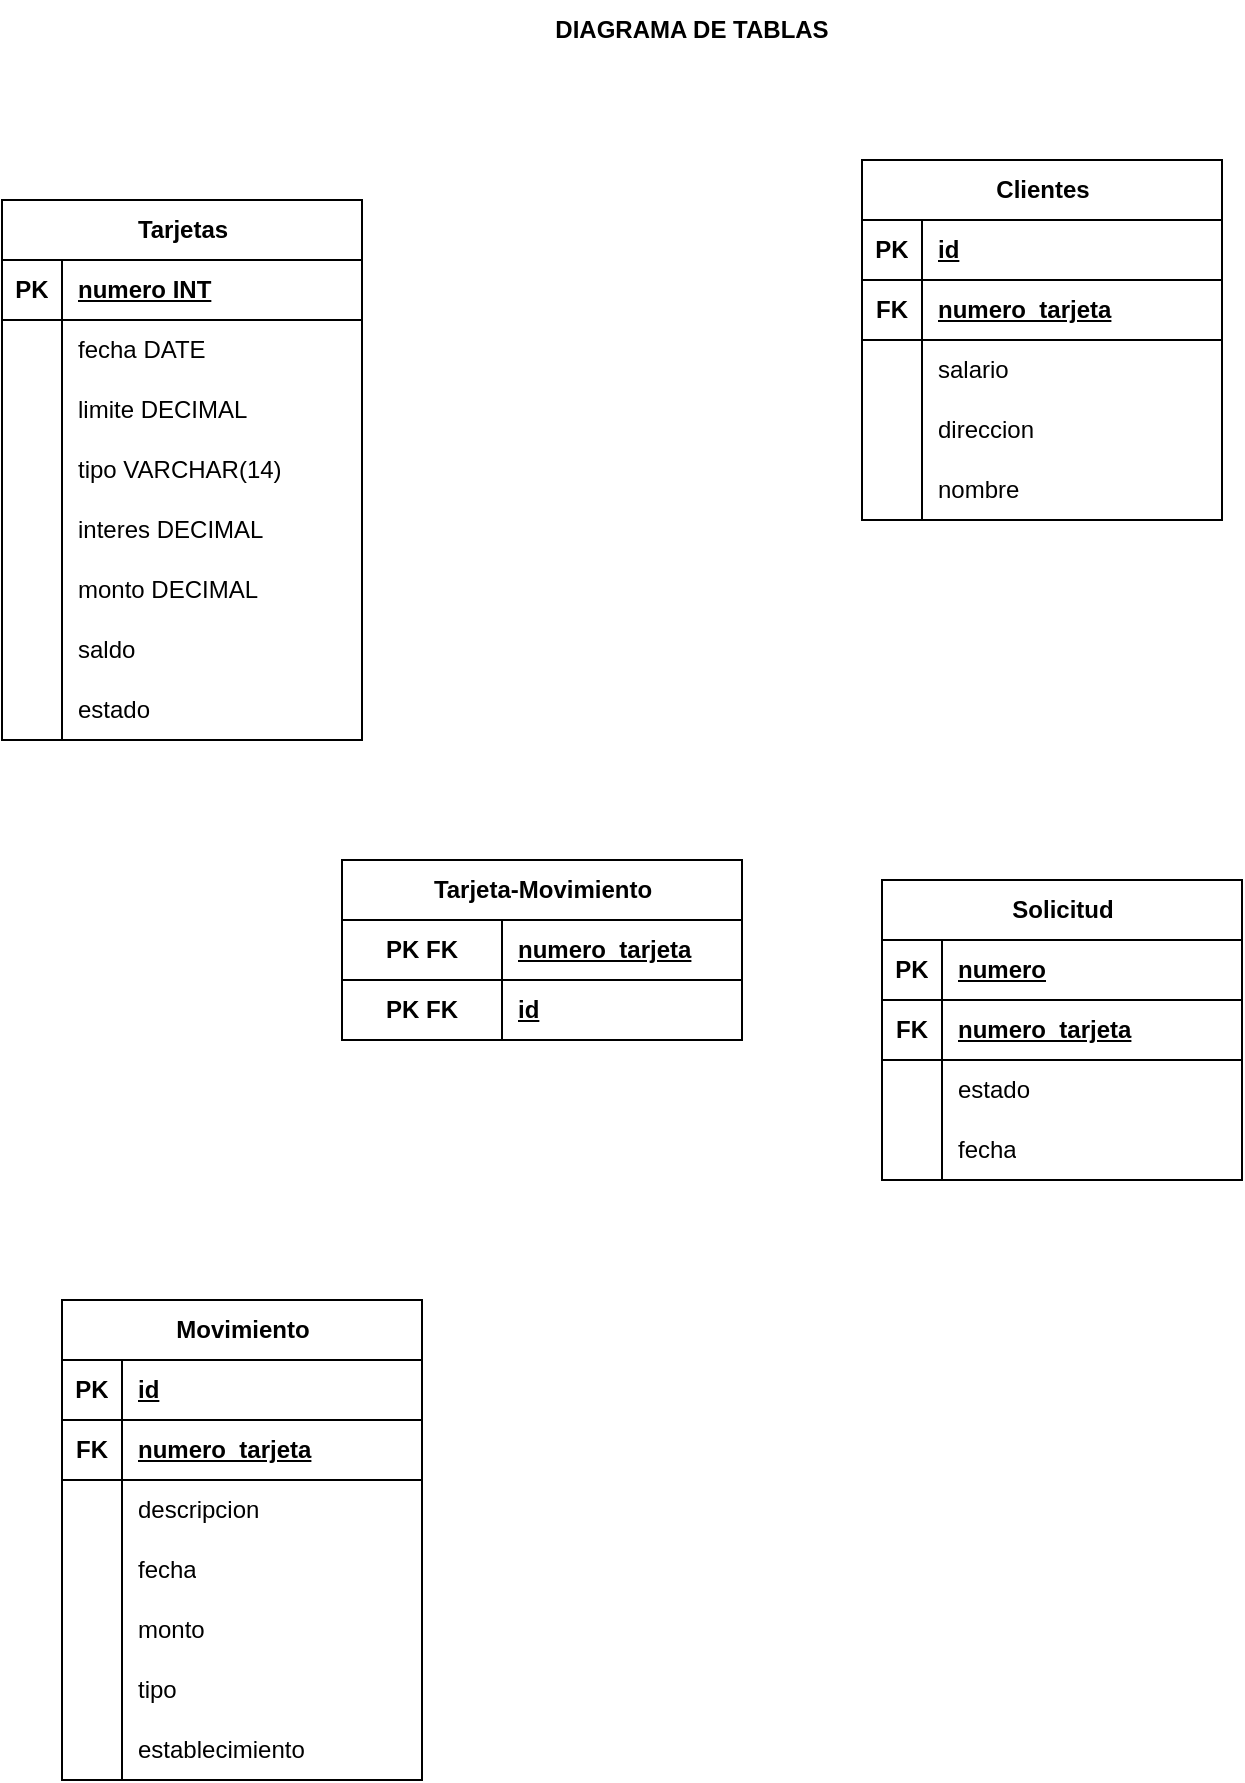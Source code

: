 <mxfile version="24.6.4" type="device">
  <diagram name="Page-1" id="0SipkktNLNqQ5V1EofY9">
    <mxGraphModel dx="436" dy="782" grid="1" gridSize="10" guides="1" tooltips="1" connect="1" arrows="1" fold="1" page="1" pageScale="1" pageWidth="850" pageHeight="1100" math="0" shadow="0">
      <root>
        <mxCell id="0" />
        <mxCell id="1" parent="0" />
        <mxCell id="RIX91vbDMp-Cgg9p0G7m-1" value="Solicitud&lt;span style=&quot;color: rgba(0, 0, 0, 0); font-family: monospace; font-size: 0px; font-weight: 400; text-align: start;&quot;&gt;%3CmxGraphModel%3E%3Croot%3E%3CmxCell%20id%3D%220%22%2F%3E%3CmxCell%20id%3D%221%22%20parent%3D%220%22%2F%3E%3CmxCell%20id%3D%222%22%20value%3D%22%22%20style%3D%22edgeStyle%3DentityRelationEdgeStyle%3BfontSize%3D12%3Bhtml%3D1%3BendArrow%3DERmany%3Brounded%3D0%3BexitX%3D0.329%3BexitY%3D1.05%3BexitDx%3D0%3BexitDy%3D0%3BexitPerimeter%3D0%3B%22%20edge%3D%221%22%20parent%3D%221%22%3E%3CmxGeometry%20width%3D%22100%22%20height%3D%22100%22%20relative%3D%221%22%20as%3D%22geometry%22%3E%3CmxPoint%20x%3D%22201%22%20y%3D%22212%22%20as%3D%22sourcePoint%22%2F%3E%3CmxPoint%20x%3D%22275%22%20y%3D%22390%22%20as%3D%22targetPoint%22%2F%3E%3C%2FmxGeometry%3E%3C%2FmxCell%3E%3C%2Froot%3E%3C%2FmxGraphModel%3E&lt;/span&gt;&lt;span style=&quot;color: rgba(0, 0, 0, 0); font-family: monospace; font-size: 0px; font-weight: 400; text-align: start;&quot;&gt;%3CmxGraphModel%3E%3Croot%3E%3CmxCell%20id%3D%220%22%2F%3E%3CmxCell%20id%3D%221%22%20parent%3D%220%22%2F%3E%3CmxCell%20id%3D%222%22%20value%3D%22%22%20style%3D%22edgeStyle%3DentityRelationEdgeStyle%3BfontSize%3D12%3Bhtml%3D1%3BendArrow%3DERmany%3Brounded%3D0%3BexitX%3D0.329%3BexitY%3D1.05%3BexitDx%3D0%3BexitDy%3D0%3BexitPerimeter%3D0%3B%22%20edge%3D%221%22%20parent%3D%221%22%3E%3CmxGeometry%20width%3D%22100%22%20height%3D%22100%22%20relative%3D%221%22%20as%3D%22geometry%22%3E%3CmxPoint%20x%3D%22201%22%20y%3D%22212%22%20as%3D%22sourcePoint%22%2F%3E%3CmxPoint%20x%3D%22275%22%20y%3D%22390%22%20as%3D%22targetPoint%22%2F%3E%3C%2FmxGeometry%3E%3C%2FmxCell%3E%3C%2Froot%3E%3C%2FmxGraphModel%3E&lt;/span&gt;" style="shape=table;startSize=30;container=1;collapsible=1;childLayout=tableLayout;fixedRows=1;rowLines=0;fontStyle=1;align=center;resizeLast=1;html=1;" parent="1" vertex="1">
          <mxGeometry x="520" y="450" width="180" height="150" as="geometry" />
        </mxCell>
        <mxCell id="RIX91vbDMp-Cgg9p0G7m-2" value="" style="shape=tableRow;horizontal=0;startSize=0;swimlaneHead=0;swimlaneBody=0;fillColor=none;collapsible=0;dropTarget=0;points=[[0,0.5],[1,0.5]];portConstraint=eastwest;top=0;left=0;right=0;bottom=1;" parent="RIX91vbDMp-Cgg9p0G7m-1" vertex="1">
          <mxGeometry y="30" width="180" height="30" as="geometry" />
        </mxCell>
        <mxCell id="RIX91vbDMp-Cgg9p0G7m-3" value="PK" style="shape=partialRectangle;connectable=0;fillColor=none;top=0;left=0;bottom=0;right=0;fontStyle=1;overflow=hidden;whiteSpace=wrap;html=1;" parent="RIX91vbDMp-Cgg9p0G7m-2" vertex="1">
          <mxGeometry width="30" height="30" as="geometry">
            <mxRectangle width="30" height="30" as="alternateBounds" />
          </mxGeometry>
        </mxCell>
        <mxCell id="RIX91vbDMp-Cgg9p0G7m-4" value="numero" style="shape=partialRectangle;connectable=0;fillColor=none;top=0;left=0;bottom=0;right=0;align=left;spacingLeft=6;fontStyle=5;overflow=hidden;whiteSpace=wrap;html=1;" parent="RIX91vbDMp-Cgg9p0G7m-2" vertex="1">
          <mxGeometry x="30" width="150" height="30" as="geometry">
            <mxRectangle width="150" height="30" as="alternateBounds" />
          </mxGeometry>
        </mxCell>
        <mxCell id="8qcWvifWZt7qtsfBFhaZ-47" value="" style="shape=tableRow;horizontal=0;startSize=0;swimlaneHead=0;swimlaneBody=0;fillColor=none;collapsible=0;dropTarget=0;points=[[0,0.5],[1,0.5]];portConstraint=eastwest;top=0;left=0;right=0;bottom=1;" vertex="1" parent="RIX91vbDMp-Cgg9p0G7m-1">
          <mxGeometry y="60" width="180" height="30" as="geometry" />
        </mxCell>
        <mxCell id="8qcWvifWZt7qtsfBFhaZ-48" value="FK" style="shape=partialRectangle;connectable=0;fillColor=none;top=0;left=0;bottom=0;right=0;fontStyle=1;overflow=hidden;whiteSpace=wrap;html=1;" vertex="1" parent="8qcWvifWZt7qtsfBFhaZ-47">
          <mxGeometry width="30" height="30" as="geometry">
            <mxRectangle width="30" height="30" as="alternateBounds" />
          </mxGeometry>
        </mxCell>
        <mxCell id="8qcWvifWZt7qtsfBFhaZ-49" value="numero_tarjeta" style="shape=partialRectangle;connectable=0;fillColor=none;top=0;left=0;bottom=0;right=0;align=left;spacingLeft=6;fontStyle=5;overflow=hidden;whiteSpace=wrap;html=1;" vertex="1" parent="8qcWvifWZt7qtsfBFhaZ-47">
          <mxGeometry x="30" width="150" height="30" as="geometry">
            <mxRectangle width="150" height="30" as="alternateBounds" />
          </mxGeometry>
        </mxCell>
        <mxCell id="RIX91vbDMp-Cgg9p0G7m-5" value="" style="shape=tableRow;horizontal=0;startSize=0;swimlaneHead=0;swimlaneBody=0;fillColor=none;collapsible=0;dropTarget=0;points=[[0,0.5],[1,0.5]];portConstraint=eastwest;top=0;left=0;right=0;bottom=0;" parent="RIX91vbDMp-Cgg9p0G7m-1" vertex="1">
          <mxGeometry y="90" width="180" height="30" as="geometry" />
        </mxCell>
        <mxCell id="RIX91vbDMp-Cgg9p0G7m-6" value="" style="shape=partialRectangle;connectable=0;fillColor=none;top=0;left=0;bottom=0;right=0;editable=1;overflow=hidden;whiteSpace=wrap;html=1;" parent="RIX91vbDMp-Cgg9p0G7m-5" vertex="1">
          <mxGeometry width="30" height="30" as="geometry">
            <mxRectangle width="30" height="30" as="alternateBounds" />
          </mxGeometry>
        </mxCell>
        <mxCell id="RIX91vbDMp-Cgg9p0G7m-7" value="estado" style="shape=partialRectangle;connectable=0;fillColor=none;top=0;left=0;bottom=0;right=0;align=left;spacingLeft=6;overflow=hidden;whiteSpace=wrap;html=1;" parent="RIX91vbDMp-Cgg9p0G7m-5" vertex="1">
          <mxGeometry x="30" width="150" height="30" as="geometry">
            <mxRectangle width="150" height="30" as="alternateBounds" />
          </mxGeometry>
        </mxCell>
        <mxCell id="RIX91vbDMp-Cgg9p0G7m-8" value="" style="shape=tableRow;horizontal=0;startSize=0;swimlaneHead=0;swimlaneBody=0;fillColor=none;collapsible=0;dropTarget=0;points=[[0,0.5],[1,0.5]];portConstraint=eastwest;top=0;left=0;right=0;bottom=0;" parent="RIX91vbDMp-Cgg9p0G7m-1" vertex="1">
          <mxGeometry y="120" width="180" height="30" as="geometry" />
        </mxCell>
        <mxCell id="RIX91vbDMp-Cgg9p0G7m-9" value="" style="shape=partialRectangle;connectable=0;fillColor=none;top=0;left=0;bottom=0;right=0;editable=1;overflow=hidden;whiteSpace=wrap;html=1;" parent="RIX91vbDMp-Cgg9p0G7m-8" vertex="1">
          <mxGeometry width="30" height="30" as="geometry">
            <mxRectangle width="30" height="30" as="alternateBounds" />
          </mxGeometry>
        </mxCell>
        <mxCell id="RIX91vbDMp-Cgg9p0G7m-10" value="fecha" style="shape=partialRectangle;connectable=0;fillColor=none;top=0;left=0;bottom=0;right=0;align=left;spacingLeft=6;overflow=hidden;whiteSpace=wrap;html=1;" parent="RIX91vbDMp-Cgg9p0G7m-8" vertex="1">
          <mxGeometry x="30" width="150" height="30" as="geometry">
            <mxRectangle width="150" height="30" as="alternateBounds" />
          </mxGeometry>
        </mxCell>
        <mxCell id="RIX91vbDMp-Cgg9p0G7m-14" value="Movimiento" style="shape=table;startSize=30;container=1;collapsible=1;childLayout=tableLayout;fixedRows=1;rowLines=0;fontStyle=1;align=center;resizeLast=1;html=1;" parent="1" vertex="1">
          <mxGeometry x="110" y="660" width="180" height="240" as="geometry" />
        </mxCell>
        <mxCell id="RIX91vbDMp-Cgg9p0G7m-15" value="" style="shape=tableRow;horizontal=0;startSize=0;swimlaneHead=0;swimlaneBody=0;fillColor=none;collapsible=0;dropTarget=0;points=[[0,0.5],[1,0.5]];portConstraint=eastwest;top=0;left=0;right=0;bottom=1;" parent="RIX91vbDMp-Cgg9p0G7m-14" vertex="1">
          <mxGeometry y="30" width="180" height="30" as="geometry" />
        </mxCell>
        <mxCell id="RIX91vbDMp-Cgg9p0G7m-16" value="PK" style="shape=partialRectangle;connectable=0;fillColor=none;top=0;left=0;bottom=0;right=0;fontStyle=1;overflow=hidden;whiteSpace=wrap;html=1;" parent="RIX91vbDMp-Cgg9p0G7m-15" vertex="1">
          <mxGeometry width="30" height="30" as="geometry">
            <mxRectangle width="30" height="30" as="alternateBounds" />
          </mxGeometry>
        </mxCell>
        <mxCell id="RIX91vbDMp-Cgg9p0G7m-17" value="id" style="shape=partialRectangle;connectable=0;fillColor=none;top=0;left=0;bottom=0;right=0;align=left;spacingLeft=6;fontStyle=5;overflow=hidden;whiteSpace=wrap;html=1;" parent="RIX91vbDMp-Cgg9p0G7m-15" vertex="1">
          <mxGeometry x="30" width="150" height="30" as="geometry">
            <mxRectangle width="150" height="30" as="alternateBounds" />
          </mxGeometry>
        </mxCell>
        <mxCell id="8qcWvifWZt7qtsfBFhaZ-41" value="" style="shape=tableRow;horizontal=0;startSize=0;swimlaneHead=0;swimlaneBody=0;fillColor=none;collapsible=0;dropTarget=0;points=[[0,0.5],[1,0.5]];portConstraint=eastwest;top=0;left=0;right=0;bottom=1;" vertex="1" parent="RIX91vbDMp-Cgg9p0G7m-14">
          <mxGeometry y="60" width="180" height="30" as="geometry" />
        </mxCell>
        <mxCell id="8qcWvifWZt7qtsfBFhaZ-42" value="FK" style="shape=partialRectangle;connectable=0;fillColor=none;top=0;left=0;bottom=0;right=0;fontStyle=1;overflow=hidden;whiteSpace=wrap;html=1;" vertex="1" parent="8qcWvifWZt7qtsfBFhaZ-41">
          <mxGeometry width="30" height="30" as="geometry">
            <mxRectangle width="30" height="30" as="alternateBounds" />
          </mxGeometry>
        </mxCell>
        <mxCell id="8qcWvifWZt7qtsfBFhaZ-43" value="numero_tarjeta" style="shape=partialRectangle;connectable=0;fillColor=none;top=0;left=0;bottom=0;right=0;align=left;spacingLeft=6;fontStyle=5;overflow=hidden;whiteSpace=wrap;html=1;" vertex="1" parent="8qcWvifWZt7qtsfBFhaZ-41">
          <mxGeometry x="30" width="150" height="30" as="geometry">
            <mxRectangle width="150" height="30" as="alternateBounds" />
          </mxGeometry>
        </mxCell>
        <mxCell id="RIX91vbDMp-Cgg9p0G7m-18" value="" style="shape=tableRow;horizontal=0;startSize=0;swimlaneHead=0;swimlaneBody=0;fillColor=none;collapsible=0;dropTarget=0;points=[[0,0.5],[1,0.5]];portConstraint=eastwest;top=0;left=0;right=0;bottom=0;" parent="RIX91vbDMp-Cgg9p0G7m-14" vertex="1">
          <mxGeometry y="90" width="180" height="30" as="geometry" />
        </mxCell>
        <mxCell id="RIX91vbDMp-Cgg9p0G7m-19" value="" style="shape=partialRectangle;connectable=0;fillColor=none;top=0;left=0;bottom=0;right=0;editable=1;overflow=hidden;whiteSpace=wrap;html=1;" parent="RIX91vbDMp-Cgg9p0G7m-18" vertex="1">
          <mxGeometry width="30" height="30" as="geometry">
            <mxRectangle width="30" height="30" as="alternateBounds" />
          </mxGeometry>
        </mxCell>
        <mxCell id="RIX91vbDMp-Cgg9p0G7m-20" value="descripcion" style="shape=partialRectangle;connectable=0;fillColor=none;top=0;left=0;bottom=0;right=0;align=left;spacingLeft=6;overflow=hidden;whiteSpace=wrap;html=1;" parent="RIX91vbDMp-Cgg9p0G7m-18" vertex="1">
          <mxGeometry x="30" width="150" height="30" as="geometry">
            <mxRectangle width="150" height="30" as="alternateBounds" />
          </mxGeometry>
        </mxCell>
        <mxCell id="RIX91vbDMp-Cgg9p0G7m-21" value="" style="shape=tableRow;horizontal=0;startSize=0;swimlaneHead=0;swimlaneBody=0;fillColor=none;collapsible=0;dropTarget=0;points=[[0,0.5],[1,0.5]];portConstraint=eastwest;top=0;left=0;right=0;bottom=0;" parent="RIX91vbDMp-Cgg9p0G7m-14" vertex="1">
          <mxGeometry y="120" width="180" height="30" as="geometry" />
        </mxCell>
        <mxCell id="RIX91vbDMp-Cgg9p0G7m-22" value="" style="shape=partialRectangle;connectable=0;fillColor=none;top=0;left=0;bottom=0;right=0;editable=1;overflow=hidden;whiteSpace=wrap;html=1;" parent="RIX91vbDMp-Cgg9p0G7m-21" vertex="1">
          <mxGeometry width="30" height="30" as="geometry">
            <mxRectangle width="30" height="30" as="alternateBounds" />
          </mxGeometry>
        </mxCell>
        <mxCell id="RIX91vbDMp-Cgg9p0G7m-23" value="fecha" style="shape=partialRectangle;connectable=0;fillColor=none;top=0;left=0;bottom=0;right=0;align=left;spacingLeft=6;overflow=hidden;whiteSpace=wrap;html=1;" parent="RIX91vbDMp-Cgg9p0G7m-21" vertex="1">
          <mxGeometry x="30" width="150" height="30" as="geometry">
            <mxRectangle width="150" height="30" as="alternateBounds" />
          </mxGeometry>
        </mxCell>
        <mxCell id="RIX91vbDMp-Cgg9p0G7m-24" value="" style="shape=tableRow;horizontal=0;startSize=0;swimlaneHead=0;swimlaneBody=0;fillColor=none;collapsible=0;dropTarget=0;points=[[0,0.5],[1,0.5]];portConstraint=eastwest;top=0;left=0;right=0;bottom=0;" parent="RIX91vbDMp-Cgg9p0G7m-14" vertex="1">
          <mxGeometry y="150" width="180" height="30" as="geometry" />
        </mxCell>
        <mxCell id="RIX91vbDMp-Cgg9p0G7m-25" value="" style="shape=partialRectangle;connectable=0;fillColor=none;top=0;left=0;bottom=0;right=0;editable=1;overflow=hidden;whiteSpace=wrap;html=1;" parent="RIX91vbDMp-Cgg9p0G7m-24" vertex="1">
          <mxGeometry width="30" height="30" as="geometry">
            <mxRectangle width="30" height="30" as="alternateBounds" />
          </mxGeometry>
        </mxCell>
        <mxCell id="RIX91vbDMp-Cgg9p0G7m-26" value="monto" style="shape=partialRectangle;connectable=0;fillColor=none;top=0;left=0;bottom=0;right=0;align=left;spacingLeft=6;overflow=hidden;whiteSpace=wrap;html=1;" parent="RIX91vbDMp-Cgg9p0G7m-24" vertex="1">
          <mxGeometry x="30" width="150" height="30" as="geometry">
            <mxRectangle width="150" height="30" as="alternateBounds" />
          </mxGeometry>
        </mxCell>
        <mxCell id="8qcWvifWZt7qtsfBFhaZ-35" value="" style="shape=tableRow;horizontal=0;startSize=0;swimlaneHead=0;swimlaneBody=0;fillColor=none;collapsible=0;dropTarget=0;points=[[0,0.5],[1,0.5]];portConstraint=eastwest;top=0;left=0;right=0;bottom=0;" vertex="1" parent="RIX91vbDMp-Cgg9p0G7m-14">
          <mxGeometry y="180" width="180" height="30" as="geometry" />
        </mxCell>
        <mxCell id="8qcWvifWZt7qtsfBFhaZ-36" value="" style="shape=partialRectangle;connectable=0;fillColor=none;top=0;left=0;bottom=0;right=0;editable=1;overflow=hidden;whiteSpace=wrap;html=1;" vertex="1" parent="8qcWvifWZt7qtsfBFhaZ-35">
          <mxGeometry width="30" height="30" as="geometry">
            <mxRectangle width="30" height="30" as="alternateBounds" />
          </mxGeometry>
        </mxCell>
        <mxCell id="8qcWvifWZt7qtsfBFhaZ-37" value="tipo" style="shape=partialRectangle;connectable=0;fillColor=none;top=0;left=0;bottom=0;right=0;align=left;spacingLeft=6;overflow=hidden;whiteSpace=wrap;html=1;" vertex="1" parent="8qcWvifWZt7qtsfBFhaZ-35">
          <mxGeometry x="30" width="150" height="30" as="geometry">
            <mxRectangle width="150" height="30" as="alternateBounds" />
          </mxGeometry>
        </mxCell>
        <mxCell id="8qcWvifWZt7qtsfBFhaZ-38" value="" style="shape=tableRow;horizontal=0;startSize=0;swimlaneHead=0;swimlaneBody=0;fillColor=none;collapsible=0;dropTarget=0;points=[[0,0.5],[1,0.5]];portConstraint=eastwest;top=0;left=0;right=0;bottom=0;" vertex="1" parent="RIX91vbDMp-Cgg9p0G7m-14">
          <mxGeometry y="210" width="180" height="30" as="geometry" />
        </mxCell>
        <mxCell id="8qcWvifWZt7qtsfBFhaZ-39" value="" style="shape=partialRectangle;connectable=0;fillColor=none;top=0;left=0;bottom=0;right=0;editable=1;overflow=hidden;whiteSpace=wrap;html=1;" vertex="1" parent="8qcWvifWZt7qtsfBFhaZ-38">
          <mxGeometry width="30" height="30" as="geometry">
            <mxRectangle width="30" height="30" as="alternateBounds" />
          </mxGeometry>
        </mxCell>
        <mxCell id="8qcWvifWZt7qtsfBFhaZ-40" value="establecimiento" style="shape=partialRectangle;connectable=0;fillColor=none;top=0;left=0;bottom=0;right=0;align=left;spacingLeft=6;overflow=hidden;whiteSpace=wrap;html=1;" vertex="1" parent="8qcWvifWZt7qtsfBFhaZ-38">
          <mxGeometry x="30" width="150" height="30" as="geometry">
            <mxRectangle width="150" height="30" as="alternateBounds" />
          </mxGeometry>
        </mxCell>
        <mxCell id="RIX91vbDMp-Cgg9p0G7m-27" value="Clientes" style="shape=table;startSize=30;container=1;collapsible=1;childLayout=tableLayout;fixedRows=1;rowLines=0;fontStyle=1;align=center;resizeLast=1;html=1;" parent="1" vertex="1">
          <mxGeometry x="510" y="90" width="180" height="180" as="geometry" />
        </mxCell>
        <mxCell id="RIX91vbDMp-Cgg9p0G7m-28" value="" style="shape=tableRow;horizontal=0;startSize=0;swimlaneHead=0;swimlaneBody=0;fillColor=none;collapsible=0;dropTarget=0;points=[[0,0.5],[1,0.5]];portConstraint=eastwest;top=0;left=0;right=0;bottom=1;" parent="RIX91vbDMp-Cgg9p0G7m-27" vertex="1">
          <mxGeometry y="30" width="180" height="30" as="geometry" />
        </mxCell>
        <mxCell id="RIX91vbDMp-Cgg9p0G7m-29" value="PK" style="shape=partialRectangle;connectable=0;fillColor=none;top=0;left=0;bottom=0;right=0;fontStyle=1;overflow=hidden;whiteSpace=wrap;html=1;" parent="RIX91vbDMp-Cgg9p0G7m-28" vertex="1">
          <mxGeometry width="30" height="30" as="geometry">
            <mxRectangle width="30" height="30" as="alternateBounds" />
          </mxGeometry>
        </mxCell>
        <mxCell id="RIX91vbDMp-Cgg9p0G7m-30" value="id" style="shape=partialRectangle;connectable=0;fillColor=none;top=0;left=0;bottom=0;right=0;align=left;spacingLeft=6;fontStyle=5;overflow=hidden;whiteSpace=wrap;html=1;" parent="RIX91vbDMp-Cgg9p0G7m-28" vertex="1">
          <mxGeometry x="30" width="150" height="30" as="geometry">
            <mxRectangle width="150" height="30" as="alternateBounds" />
          </mxGeometry>
        </mxCell>
        <mxCell id="8qcWvifWZt7qtsfBFhaZ-44" value="" style="shape=tableRow;horizontal=0;startSize=0;swimlaneHead=0;swimlaneBody=0;fillColor=none;collapsible=0;dropTarget=0;points=[[0,0.5],[1,0.5]];portConstraint=eastwest;top=0;left=0;right=0;bottom=1;" vertex="1" parent="RIX91vbDMp-Cgg9p0G7m-27">
          <mxGeometry y="60" width="180" height="30" as="geometry" />
        </mxCell>
        <mxCell id="8qcWvifWZt7qtsfBFhaZ-45" value="FK" style="shape=partialRectangle;connectable=0;fillColor=none;top=0;left=0;bottom=0;right=0;fontStyle=1;overflow=hidden;whiteSpace=wrap;html=1;" vertex="1" parent="8qcWvifWZt7qtsfBFhaZ-44">
          <mxGeometry width="30" height="30" as="geometry">
            <mxRectangle width="30" height="30" as="alternateBounds" />
          </mxGeometry>
        </mxCell>
        <mxCell id="8qcWvifWZt7qtsfBFhaZ-46" value="numero_tarjeta" style="shape=partialRectangle;connectable=0;fillColor=none;top=0;left=0;bottom=0;right=0;align=left;spacingLeft=6;fontStyle=5;overflow=hidden;whiteSpace=wrap;html=1;" vertex="1" parent="8qcWvifWZt7qtsfBFhaZ-44">
          <mxGeometry x="30" width="150" height="30" as="geometry">
            <mxRectangle width="150" height="30" as="alternateBounds" />
          </mxGeometry>
        </mxCell>
        <mxCell id="RIX91vbDMp-Cgg9p0G7m-31" value="" style="shape=tableRow;horizontal=0;startSize=0;swimlaneHead=0;swimlaneBody=0;fillColor=none;collapsible=0;dropTarget=0;points=[[0,0.5],[1,0.5]];portConstraint=eastwest;top=0;left=0;right=0;bottom=0;" parent="RIX91vbDMp-Cgg9p0G7m-27" vertex="1">
          <mxGeometry y="90" width="180" height="30" as="geometry" />
        </mxCell>
        <mxCell id="RIX91vbDMp-Cgg9p0G7m-32" value="" style="shape=partialRectangle;connectable=0;fillColor=none;top=0;left=0;bottom=0;right=0;editable=1;overflow=hidden;whiteSpace=wrap;html=1;" parent="RIX91vbDMp-Cgg9p0G7m-31" vertex="1">
          <mxGeometry width="30" height="30" as="geometry">
            <mxRectangle width="30" height="30" as="alternateBounds" />
          </mxGeometry>
        </mxCell>
        <mxCell id="RIX91vbDMp-Cgg9p0G7m-33" value="salario" style="shape=partialRectangle;connectable=0;fillColor=none;top=0;left=0;bottom=0;right=0;align=left;spacingLeft=6;overflow=hidden;whiteSpace=wrap;html=1;" parent="RIX91vbDMp-Cgg9p0G7m-31" vertex="1">
          <mxGeometry x="30" width="150" height="30" as="geometry">
            <mxRectangle width="150" height="30" as="alternateBounds" />
          </mxGeometry>
        </mxCell>
        <mxCell id="RIX91vbDMp-Cgg9p0G7m-34" value="" style="shape=tableRow;horizontal=0;startSize=0;swimlaneHead=0;swimlaneBody=0;fillColor=none;collapsible=0;dropTarget=0;points=[[0,0.5],[1,0.5]];portConstraint=eastwest;top=0;left=0;right=0;bottom=0;" parent="RIX91vbDMp-Cgg9p0G7m-27" vertex="1">
          <mxGeometry y="120" width="180" height="30" as="geometry" />
        </mxCell>
        <mxCell id="RIX91vbDMp-Cgg9p0G7m-35" value="" style="shape=partialRectangle;connectable=0;fillColor=none;top=0;left=0;bottom=0;right=0;editable=1;overflow=hidden;whiteSpace=wrap;html=1;" parent="RIX91vbDMp-Cgg9p0G7m-34" vertex="1">
          <mxGeometry width="30" height="30" as="geometry">
            <mxRectangle width="30" height="30" as="alternateBounds" />
          </mxGeometry>
        </mxCell>
        <mxCell id="RIX91vbDMp-Cgg9p0G7m-36" value="direccion" style="shape=partialRectangle;connectable=0;fillColor=none;top=0;left=0;bottom=0;right=0;align=left;spacingLeft=6;overflow=hidden;whiteSpace=wrap;html=1;" parent="RIX91vbDMp-Cgg9p0G7m-34" vertex="1">
          <mxGeometry x="30" width="150" height="30" as="geometry">
            <mxRectangle width="150" height="30" as="alternateBounds" />
          </mxGeometry>
        </mxCell>
        <mxCell id="RIX91vbDMp-Cgg9p0G7m-37" value="" style="shape=tableRow;horizontal=0;startSize=0;swimlaneHead=0;swimlaneBody=0;fillColor=none;collapsible=0;dropTarget=0;points=[[0,0.5],[1,0.5]];portConstraint=eastwest;top=0;left=0;right=0;bottom=0;" parent="RIX91vbDMp-Cgg9p0G7m-27" vertex="1">
          <mxGeometry y="150" width="180" height="30" as="geometry" />
        </mxCell>
        <mxCell id="RIX91vbDMp-Cgg9p0G7m-38" value="" style="shape=partialRectangle;connectable=0;fillColor=none;top=0;left=0;bottom=0;right=0;editable=1;overflow=hidden;whiteSpace=wrap;html=1;" parent="RIX91vbDMp-Cgg9p0G7m-37" vertex="1">
          <mxGeometry width="30" height="30" as="geometry">
            <mxRectangle width="30" height="30" as="alternateBounds" />
          </mxGeometry>
        </mxCell>
        <mxCell id="RIX91vbDMp-Cgg9p0G7m-39" value="nombre" style="shape=partialRectangle;connectable=0;fillColor=none;top=0;left=0;bottom=0;right=0;align=left;spacingLeft=6;overflow=hidden;whiteSpace=wrap;html=1;" parent="RIX91vbDMp-Cgg9p0G7m-37" vertex="1">
          <mxGeometry x="30" width="150" height="30" as="geometry">
            <mxRectangle width="150" height="30" as="alternateBounds" />
          </mxGeometry>
        </mxCell>
        <mxCell id="RIX91vbDMp-Cgg9p0G7m-40" value="Tarjetas" style="shape=table;startSize=30;container=1;collapsible=1;childLayout=tableLayout;fixedRows=1;rowLines=0;fontStyle=1;align=center;resizeLast=1;html=1;" parent="1" vertex="1">
          <mxGeometry x="80" y="110" width="180" height="270" as="geometry" />
        </mxCell>
        <mxCell id="RIX91vbDMp-Cgg9p0G7m-41" value="" style="shape=tableRow;horizontal=0;startSize=0;swimlaneHead=0;swimlaneBody=0;fillColor=none;collapsible=0;dropTarget=0;points=[[0,0.5],[1,0.5]];portConstraint=eastwest;top=0;left=0;right=0;bottom=1;" parent="RIX91vbDMp-Cgg9p0G7m-40" vertex="1">
          <mxGeometry y="30" width="180" height="30" as="geometry" />
        </mxCell>
        <mxCell id="RIX91vbDMp-Cgg9p0G7m-42" value="PK" style="shape=partialRectangle;connectable=0;fillColor=none;top=0;left=0;bottom=0;right=0;fontStyle=1;overflow=hidden;whiteSpace=wrap;html=1;" parent="RIX91vbDMp-Cgg9p0G7m-41" vertex="1">
          <mxGeometry width="30" height="30" as="geometry">
            <mxRectangle width="30" height="30" as="alternateBounds" />
          </mxGeometry>
        </mxCell>
        <mxCell id="RIX91vbDMp-Cgg9p0G7m-43" value="numero INT" style="shape=partialRectangle;connectable=0;fillColor=none;top=0;left=0;bottom=0;right=0;align=left;spacingLeft=6;fontStyle=5;overflow=hidden;whiteSpace=wrap;html=1;" parent="RIX91vbDMp-Cgg9p0G7m-41" vertex="1">
          <mxGeometry x="30" width="150" height="30" as="geometry">
            <mxRectangle width="150" height="30" as="alternateBounds" />
          </mxGeometry>
        </mxCell>
        <mxCell id="RIX91vbDMp-Cgg9p0G7m-44" value="" style="shape=tableRow;horizontal=0;startSize=0;swimlaneHead=0;swimlaneBody=0;fillColor=none;collapsible=0;dropTarget=0;points=[[0,0.5],[1,0.5]];portConstraint=eastwest;top=0;left=0;right=0;bottom=0;" parent="RIX91vbDMp-Cgg9p0G7m-40" vertex="1">
          <mxGeometry y="60" width="180" height="30" as="geometry" />
        </mxCell>
        <mxCell id="RIX91vbDMp-Cgg9p0G7m-45" value="" style="shape=partialRectangle;connectable=0;fillColor=none;top=0;left=0;bottom=0;right=0;editable=1;overflow=hidden;whiteSpace=wrap;html=1;" parent="RIX91vbDMp-Cgg9p0G7m-44" vertex="1">
          <mxGeometry width="30" height="30" as="geometry">
            <mxRectangle width="30" height="30" as="alternateBounds" />
          </mxGeometry>
        </mxCell>
        <mxCell id="RIX91vbDMp-Cgg9p0G7m-46" value="fecha DATE" style="shape=partialRectangle;connectable=0;fillColor=none;top=0;left=0;bottom=0;right=0;align=left;spacingLeft=6;overflow=hidden;whiteSpace=wrap;html=1;" parent="RIX91vbDMp-Cgg9p0G7m-44" vertex="1">
          <mxGeometry x="30" width="150" height="30" as="geometry">
            <mxRectangle width="150" height="30" as="alternateBounds" />
          </mxGeometry>
        </mxCell>
        <mxCell id="RIX91vbDMp-Cgg9p0G7m-47" value="" style="shape=tableRow;horizontal=0;startSize=0;swimlaneHead=0;swimlaneBody=0;fillColor=none;collapsible=0;dropTarget=0;points=[[0,0.5],[1,0.5]];portConstraint=eastwest;top=0;left=0;right=0;bottom=0;" parent="RIX91vbDMp-Cgg9p0G7m-40" vertex="1">
          <mxGeometry y="90" width="180" height="30" as="geometry" />
        </mxCell>
        <mxCell id="RIX91vbDMp-Cgg9p0G7m-48" value="" style="shape=partialRectangle;connectable=0;fillColor=none;top=0;left=0;bottom=0;right=0;editable=1;overflow=hidden;whiteSpace=wrap;html=1;" parent="RIX91vbDMp-Cgg9p0G7m-47" vertex="1">
          <mxGeometry width="30" height="30" as="geometry">
            <mxRectangle width="30" height="30" as="alternateBounds" />
          </mxGeometry>
        </mxCell>
        <mxCell id="RIX91vbDMp-Cgg9p0G7m-49" value="limite DECIMAL" style="shape=partialRectangle;connectable=0;fillColor=none;top=0;left=0;bottom=0;right=0;align=left;spacingLeft=6;overflow=hidden;whiteSpace=wrap;html=1;" parent="RIX91vbDMp-Cgg9p0G7m-47" vertex="1">
          <mxGeometry x="30" width="150" height="30" as="geometry">
            <mxRectangle width="150" height="30" as="alternateBounds" />
          </mxGeometry>
        </mxCell>
        <mxCell id="RIX91vbDMp-Cgg9p0G7m-50" value="" style="shape=tableRow;horizontal=0;startSize=0;swimlaneHead=0;swimlaneBody=0;fillColor=none;collapsible=0;dropTarget=0;points=[[0,0.5],[1,0.5]];portConstraint=eastwest;top=0;left=0;right=0;bottom=0;" parent="RIX91vbDMp-Cgg9p0G7m-40" vertex="1">
          <mxGeometry y="120" width="180" height="30" as="geometry" />
        </mxCell>
        <mxCell id="RIX91vbDMp-Cgg9p0G7m-51" value="" style="shape=partialRectangle;connectable=0;fillColor=none;top=0;left=0;bottom=0;right=0;editable=1;overflow=hidden;whiteSpace=wrap;html=1;" parent="RIX91vbDMp-Cgg9p0G7m-50" vertex="1">
          <mxGeometry width="30" height="30" as="geometry">
            <mxRectangle width="30" height="30" as="alternateBounds" />
          </mxGeometry>
        </mxCell>
        <mxCell id="RIX91vbDMp-Cgg9p0G7m-52" value="tipo VARCHAR(14)" style="shape=partialRectangle;connectable=0;fillColor=none;top=0;left=0;bottom=0;right=0;align=left;spacingLeft=6;overflow=hidden;whiteSpace=wrap;html=1;" parent="RIX91vbDMp-Cgg9p0G7m-50" vertex="1">
          <mxGeometry x="30" width="150" height="30" as="geometry">
            <mxRectangle width="150" height="30" as="alternateBounds" />
          </mxGeometry>
        </mxCell>
        <mxCell id="8qcWvifWZt7qtsfBFhaZ-23" value="" style="shape=tableRow;horizontal=0;startSize=0;swimlaneHead=0;swimlaneBody=0;fillColor=none;collapsible=0;dropTarget=0;points=[[0,0.5],[1,0.5]];portConstraint=eastwest;top=0;left=0;right=0;bottom=0;" vertex="1" parent="RIX91vbDMp-Cgg9p0G7m-40">
          <mxGeometry y="150" width="180" height="30" as="geometry" />
        </mxCell>
        <mxCell id="8qcWvifWZt7qtsfBFhaZ-24" value="" style="shape=partialRectangle;connectable=0;fillColor=none;top=0;left=0;bottom=0;right=0;editable=1;overflow=hidden;whiteSpace=wrap;html=1;" vertex="1" parent="8qcWvifWZt7qtsfBFhaZ-23">
          <mxGeometry width="30" height="30" as="geometry">
            <mxRectangle width="30" height="30" as="alternateBounds" />
          </mxGeometry>
        </mxCell>
        <mxCell id="8qcWvifWZt7qtsfBFhaZ-25" value="interes DECIMAL" style="shape=partialRectangle;connectable=0;fillColor=none;top=0;left=0;bottom=0;right=0;align=left;spacingLeft=6;overflow=hidden;whiteSpace=wrap;html=1;" vertex="1" parent="8qcWvifWZt7qtsfBFhaZ-23">
          <mxGeometry x="30" width="150" height="30" as="geometry">
            <mxRectangle width="150" height="30" as="alternateBounds" />
          </mxGeometry>
        </mxCell>
        <mxCell id="8qcWvifWZt7qtsfBFhaZ-26" value="" style="shape=tableRow;horizontal=0;startSize=0;swimlaneHead=0;swimlaneBody=0;fillColor=none;collapsible=0;dropTarget=0;points=[[0,0.5],[1,0.5]];portConstraint=eastwest;top=0;left=0;right=0;bottom=0;" vertex="1" parent="RIX91vbDMp-Cgg9p0G7m-40">
          <mxGeometry y="180" width="180" height="30" as="geometry" />
        </mxCell>
        <mxCell id="8qcWvifWZt7qtsfBFhaZ-27" value="" style="shape=partialRectangle;connectable=0;fillColor=none;top=0;left=0;bottom=0;right=0;editable=1;overflow=hidden;whiteSpace=wrap;html=1;" vertex="1" parent="8qcWvifWZt7qtsfBFhaZ-26">
          <mxGeometry width="30" height="30" as="geometry">
            <mxRectangle width="30" height="30" as="alternateBounds" />
          </mxGeometry>
        </mxCell>
        <mxCell id="8qcWvifWZt7qtsfBFhaZ-28" value="monto DECIMAL" style="shape=partialRectangle;connectable=0;fillColor=none;top=0;left=0;bottom=0;right=0;align=left;spacingLeft=6;overflow=hidden;whiteSpace=wrap;html=1;" vertex="1" parent="8qcWvifWZt7qtsfBFhaZ-26">
          <mxGeometry x="30" width="150" height="30" as="geometry">
            <mxRectangle width="150" height="30" as="alternateBounds" />
          </mxGeometry>
        </mxCell>
        <mxCell id="8qcWvifWZt7qtsfBFhaZ-17" value="" style="shape=tableRow;horizontal=0;startSize=0;swimlaneHead=0;swimlaneBody=0;fillColor=none;collapsible=0;dropTarget=0;points=[[0,0.5],[1,0.5]];portConstraint=eastwest;top=0;left=0;right=0;bottom=0;" vertex="1" parent="RIX91vbDMp-Cgg9p0G7m-40">
          <mxGeometry y="210" width="180" height="30" as="geometry" />
        </mxCell>
        <mxCell id="8qcWvifWZt7qtsfBFhaZ-18" value="" style="shape=partialRectangle;connectable=0;fillColor=none;top=0;left=0;bottom=0;right=0;editable=1;overflow=hidden;whiteSpace=wrap;html=1;" vertex="1" parent="8qcWvifWZt7qtsfBFhaZ-17">
          <mxGeometry width="30" height="30" as="geometry">
            <mxRectangle width="30" height="30" as="alternateBounds" />
          </mxGeometry>
        </mxCell>
        <mxCell id="8qcWvifWZt7qtsfBFhaZ-19" value="saldo" style="shape=partialRectangle;connectable=0;fillColor=none;top=0;left=0;bottom=0;right=0;align=left;spacingLeft=6;overflow=hidden;whiteSpace=wrap;html=1;" vertex="1" parent="8qcWvifWZt7qtsfBFhaZ-17">
          <mxGeometry x="30" width="150" height="30" as="geometry">
            <mxRectangle width="150" height="30" as="alternateBounds" />
          </mxGeometry>
        </mxCell>
        <mxCell id="8qcWvifWZt7qtsfBFhaZ-29" value="" style="shape=tableRow;horizontal=0;startSize=0;swimlaneHead=0;swimlaneBody=0;fillColor=none;collapsible=0;dropTarget=0;points=[[0,0.5],[1,0.5]];portConstraint=eastwest;top=0;left=0;right=0;bottom=0;" vertex="1" parent="RIX91vbDMp-Cgg9p0G7m-40">
          <mxGeometry y="240" width="180" height="30" as="geometry" />
        </mxCell>
        <mxCell id="8qcWvifWZt7qtsfBFhaZ-30" value="" style="shape=partialRectangle;connectable=0;fillColor=none;top=0;left=0;bottom=0;right=0;editable=1;overflow=hidden;whiteSpace=wrap;html=1;" vertex="1" parent="8qcWvifWZt7qtsfBFhaZ-29">
          <mxGeometry width="30" height="30" as="geometry">
            <mxRectangle width="30" height="30" as="alternateBounds" />
          </mxGeometry>
        </mxCell>
        <mxCell id="8qcWvifWZt7qtsfBFhaZ-31" value="estado" style="shape=partialRectangle;connectable=0;fillColor=none;top=0;left=0;bottom=0;right=0;align=left;spacingLeft=6;overflow=hidden;whiteSpace=wrap;html=1;" vertex="1" parent="8qcWvifWZt7qtsfBFhaZ-29">
          <mxGeometry x="30" width="150" height="30" as="geometry">
            <mxRectangle width="150" height="30" as="alternateBounds" />
          </mxGeometry>
        </mxCell>
        <mxCell id="8qcWvifWZt7qtsfBFhaZ-14" value="&lt;b&gt;DIAGRAMA DE TABLAS&lt;/b&gt;" style="text;strokeColor=none;align=center;fillColor=none;html=1;verticalAlign=middle;whiteSpace=wrap;rounded=0;" vertex="1" parent="1">
          <mxGeometry x="275" y="10" width="300" height="30" as="geometry" />
        </mxCell>
        <mxCell id="8qcWvifWZt7qtsfBFhaZ-1" value="Tarjeta-Movimiento" style="shape=table;startSize=30;container=1;collapsible=1;childLayout=tableLayout;fixedRows=1;rowLines=0;fontStyle=1;align=center;resizeLast=1;html=1;" vertex="1" parent="1">
          <mxGeometry x="250" y="440" width="200" height="90" as="geometry" />
        </mxCell>
        <mxCell id="8qcWvifWZt7qtsfBFhaZ-2" value="" style="shape=tableRow;horizontal=0;startSize=0;swimlaneHead=0;swimlaneBody=0;fillColor=none;collapsible=0;dropTarget=0;points=[[0,0.5],[1,0.5]];portConstraint=eastwest;top=0;left=0;right=0;bottom=1;" vertex="1" parent="8qcWvifWZt7qtsfBFhaZ-1">
          <mxGeometry y="30" width="200" height="30" as="geometry" />
        </mxCell>
        <mxCell id="8qcWvifWZt7qtsfBFhaZ-3" value="PK FK" style="shape=partialRectangle;connectable=0;fillColor=none;top=0;left=0;bottom=0;right=0;fontStyle=1;overflow=hidden;whiteSpace=wrap;html=1;" vertex="1" parent="8qcWvifWZt7qtsfBFhaZ-2">
          <mxGeometry width="80" height="30" as="geometry">
            <mxRectangle width="80" height="30" as="alternateBounds" />
          </mxGeometry>
        </mxCell>
        <mxCell id="8qcWvifWZt7qtsfBFhaZ-4" value="numero_tarjeta" style="shape=partialRectangle;connectable=0;fillColor=none;top=0;left=0;bottom=0;right=0;align=left;spacingLeft=6;fontStyle=5;overflow=hidden;whiteSpace=wrap;html=1;" vertex="1" parent="8qcWvifWZt7qtsfBFhaZ-2">
          <mxGeometry x="80" width="120" height="30" as="geometry">
            <mxRectangle width="120" height="30" as="alternateBounds" />
          </mxGeometry>
        </mxCell>
        <mxCell id="8qcWvifWZt7qtsfBFhaZ-32" value="" style="shape=tableRow;horizontal=0;startSize=0;swimlaneHead=0;swimlaneBody=0;fillColor=none;collapsible=0;dropTarget=0;points=[[0,0.5],[1,0.5]];portConstraint=eastwest;top=0;left=0;right=0;bottom=1;" vertex="1" parent="8qcWvifWZt7qtsfBFhaZ-1">
          <mxGeometry y="60" width="200" height="30" as="geometry" />
        </mxCell>
        <mxCell id="8qcWvifWZt7qtsfBFhaZ-33" value="PK FK" style="shape=partialRectangle;connectable=0;fillColor=none;top=0;left=0;bottom=0;right=0;fontStyle=1;overflow=hidden;whiteSpace=wrap;html=1;" vertex="1" parent="8qcWvifWZt7qtsfBFhaZ-32">
          <mxGeometry width="80" height="30" as="geometry">
            <mxRectangle width="80" height="30" as="alternateBounds" />
          </mxGeometry>
        </mxCell>
        <mxCell id="8qcWvifWZt7qtsfBFhaZ-34" value="id" style="shape=partialRectangle;connectable=0;fillColor=none;top=0;left=0;bottom=0;right=0;align=left;spacingLeft=6;fontStyle=5;overflow=hidden;whiteSpace=wrap;html=1;" vertex="1" parent="8qcWvifWZt7qtsfBFhaZ-32">
          <mxGeometry x="80" width="120" height="30" as="geometry">
            <mxRectangle width="120" height="30" as="alternateBounds" />
          </mxGeometry>
        </mxCell>
      </root>
    </mxGraphModel>
  </diagram>
</mxfile>
